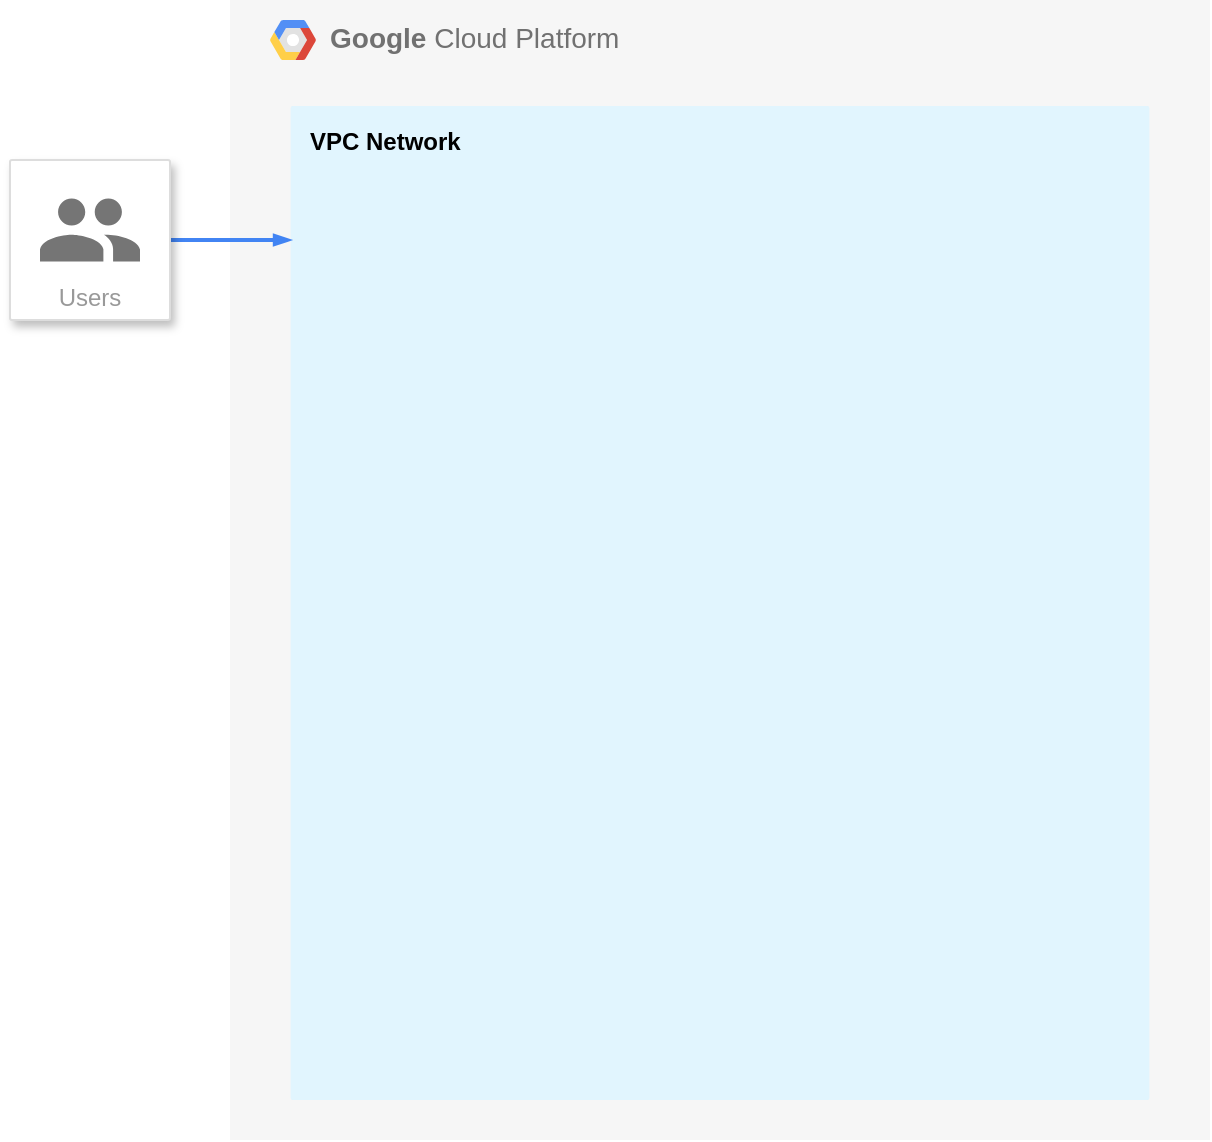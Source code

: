 <mxfile version="26.0.8">
  <diagram name="페이지-1" id="94CjgT9I-Byphy7BqAqj">
    <mxGraphModel dx="566" dy="796" grid="1" gridSize="10" guides="1" tooltips="1" connect="1" arrows="1" fold="1" page="1" pageScale="1" pageWidth="1169" pageHeight="827" math="0" shadow="0">
      <root>
        <mxCell id="0" />
        <mxCell id="1" parent="0" />
        <mxCell id="2lXz9BNZ_RMPSrKGTlO6-7" value="&lt;b&gt;Google &lt;/b&gt;Cloud Platform" style="fillColor=#F6F6F6;strokeColor=none;shadow=0;gradientColor=none;fontSize=14;align=left;spacing=10;fontColor=#717171;9E9E9E;verticalAlign=top;spacingTop=-4;fontStyle=0;spacingLeft=40;html=1;whiteSpace=wrap;" vertex="1" parent="1">
          <mxGeometry x="150" y="40" width="490" height="570" as="geometry" />
        </mxCell>
        <mxCell id="2lXz9BNZ_RMPSrKGTlO6-8" value="" style="shape=mxgraph.gcp2.google_cloud_platform;fillColor=#F6F6F6;strokeColor=none;shadow=0;gradientColor=none;" vertex="1" parent="2lXz9BNZ_RMPSrKGTlO6-7">
          <mxGeometry width="23" height="20" relative="1" as="geometry">
            <mxPoint x="20" y="10" as="offset" />
          </mxGeometry>
        </mxCell>
        <mxCell id="2lXz9BNZ_RMPSrKGTlO6-24" value="&lt;font style=&quot;color: rgb(0, 0, 0);&quot;&gt;&lt;b&gt;VPC Network&lt;/b&gt;&lt;/font&gt;" style="sketch=0;points=[[0,0,0],[0.25,0,0],[0.5,0,0],[0.75,0,0],[1,0,0],[1,0.25,0],[1,0.5,0],[1,0.75,0],[1,1,0],[0.75,1,0],[0.5,1,0],[0.25,1,0],[0,1,0],[0,0.75,0],[0,0.5,0],[0,0.25,0]];rounded=1;absoluteArcSize=1;arcSize=2;html=1;strokeColor=none;gradientColor=none;shadow=0;dashed=0;fontSize=12;fontColor=#9E9E9E;align=left;verticalAlign=top;spacing=10;spacingTop=-4;whiteSpace=wrap;fillColor=#E1F5FE;" vertex="1" parent="2lXz9BNZ_RMPSrKGTlO6-7">
          <mxGeometry x="30.31" y="53" width="429.38" height="497" as="geometry" />
        </mxCell>
        <mxCell id="2lXz9BNZ_RMPSrKGTlO6-23" value="" style="edgeStyle=orthogonalEdgeStyle;fontSize=12;html=1;endArrow=blockThin;endFill=1;rounded=0;strokeWidth=2;endSize=4;startSize=4;dashed=0;strokeColor=#4284F3;" edge="1" parent="2lXz9BNZ_RMPSrKGTlO6-7">
          <mxGeometry width="100" relative="1" as="geometry">
            <mxPoint x="-30.615" y="120.013" as="sourcePoint" />
            <mxPoint x="30.635" y="120.013" as="targetPoint" />
            <Array as="points">
              <mxPoint x="-6.115" y="120.013" />
              <mxPoint x="-6.115" y="120.013" />
            </Array>
          </mxGeometry>
        </mxCell>
        <mxCell id="2lXz9BNZ_RMPSrKGTlO6-17" value="Users" style="strokeColor=#dddddd;shadow=1;strokeWidth=1;rounded=1;absoluteArcSize=1;arcSize=2;labelPosition=center;verticalLabelPosition=middle;align=center;verticalAlign=bottom;spacingLeft=0;fontColor=#999999;fontSize=12;whiteSpace=wrap;spacingBottom=2;html=1;" vertex="1" parent="1">
          <mxGeometry x="40" y="120" width="80" height="80" as="geometry" />
        </mxCell>
        <mxCell id="2lXz9BNZ_RMPSrKGTlO6-18" value="" style="sketch=0;dashed=0;connectable=0;html=1;fillColor=#757575;strokeColor=none;shape=mxgraph.gcp2.users;part=1;" vertex="1" parent="2lXz9BNZ_RMPSrKGTlO6-17">
          <mxGeometry x="0.5" width="50" height="31.5" relative="1" as="geometry">
            <mxPoint x="-25" y="19.25" as="offset" />
          </mxGeometry>
        </mxCell>
      </root>
    </mxGraphModel>
  </diagram>
</mxfile>
